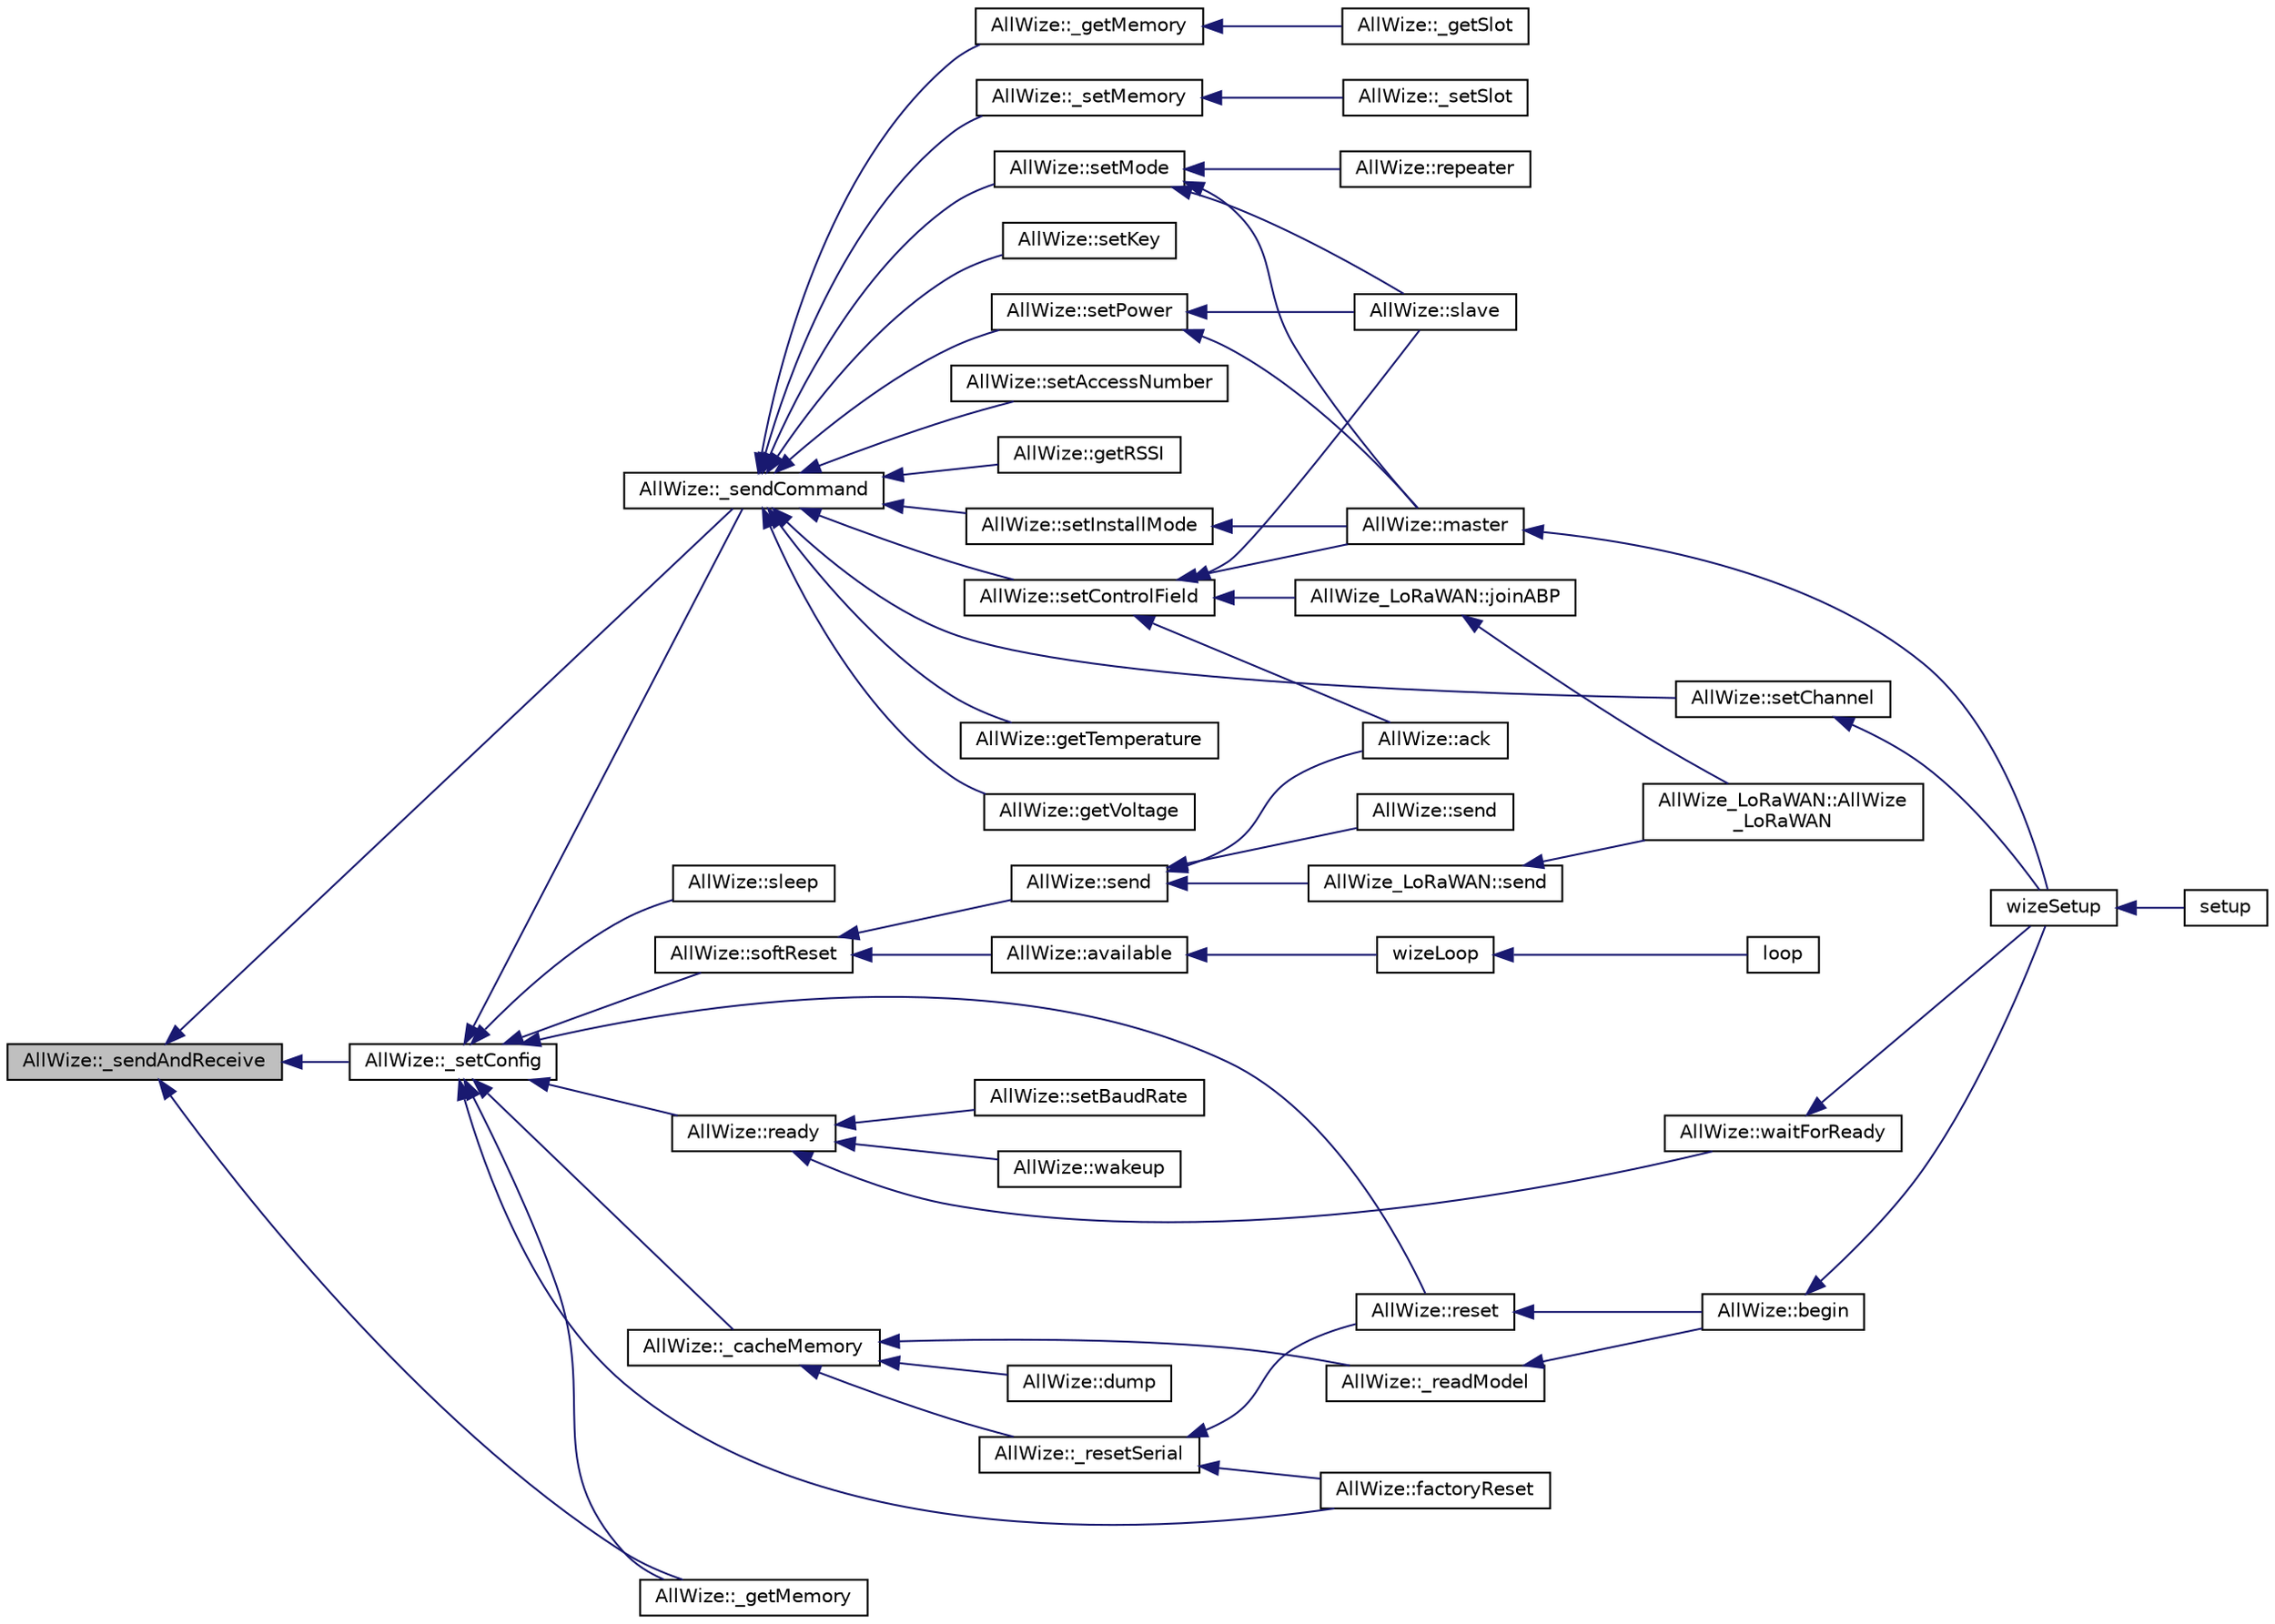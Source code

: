 digraph "AllWize::_sendAndReceive"
{
  edge [fontname="Helvetica",fontsize="10",labelfontname="Helvetica",labelfontsize="10"];
  node [fontname="Helvetica",fontsize="10",shape=record];
  rankdir="LR";
  Node443 [label="AllWize::_sendAndReceive",height=0.2,width=0.4,color="black", fillcolor="grey75", style="filled", fontcolor="black"];
  Node443 -> Node444 [dir="back",color="midnightblue",fontsize="10",style="solid",fontname="Helvetica"];
  Node444 [label="AllWize::_setConfig",height=0.2,width=0.4,color="black", fillcolor="white", style="filled",URL="$classAllWize.html#a493af0599b973f713192b175000264e6",tooltip="Sets or unsets config mode. "];
  Node444 -> Node445 [dir="back",color="midnightblue",fontsize="10",style="solid",fontname="Helvetica"];
  Node445 [label="AllWize::reset",height=0.2,width=0.4,color="black", fillcolor="white", style="filled",URL="$classAllWize.html#a8ea0b58caedcde0af56ffc5547cb84a3",tooltip="Resets the radio module. "];
  Node445 -> Node446 [dir="back",color="midnightblue",fontsize="10",style="solid",fontname="Helvetica"];
  Node446 [label="AllWize::begin",height=0.2,width=0.4,color="black", fillcolor="white", style="filled",URL="$classAllWize.html#a221a7145fd37d4c5fccb786a74d9ceaa",tooltip="Inits the module communications. "];
  Node446 -> Node447 [dir="back",color="midnightblue",fontsize="10",style="solid",fontname="Helvetica"];
  Node447 [label="wizeSetup",height=0.2,width=0.4,color="black", fillcolor="white", style="filled",URL="$wize_8h.html#a6bd811aed13d28451110ad176dabf3c4"];
  Node447 -> Node448 [dir="back",color="midnightblue",fontsize="10",style="solid",fontname="Helvetica"];
  Node448 [label="setup",height=0.2,width=0.4,color="black", fillcolor="white", style="filled",URL="$main_8cpp.html#a4fc01d736fe50cf5b977f755b675f11d"];
  Node444 -> Node449 [dir="back",color="midnightblue",fontsize="10",style="solid",fontname="Helvetica"];
  Node449 [label="AllWize::softReset",height=0.2,width=0.4,color="black", fillcolor="white", style="filled",URL="$classAllWize.html#aa22cb94ed64656f3ba3aef64c566e708",tooltip="Cleans the RX/TX line. "];
  Node449 -> Node450 [dir="back",color="midnightblue",fontsize="10",style="solid",fontname="Helvetica"];
  Node450 [label="AllWize::send",height=0.2,width=0.4,color="black", fillcolor="white", style="filled",URL="$classAllWize.html#aa2841d5e0db15785559d4bb474b76f1d",tooltip="Sends a byte array. "];
  Node450 -> Node451 [dir="back",color="midnightblue",fontsize="10",style="solid",fontname="Helvetica"];
  Node451 [label="AllWize::send",height=0.2,width=0.4,color="black", fillcolor="white", style="filled",URL="$classAllWize.html#abaf41b1ea4c1ffe08c65be9612a58639",tooltip="Sends c-string. "];
  Node450 -> Node452 [dir="back",color="midnightblue",fontsize="10",style="solid",fontname="Helvetica"];
  Node452 [label="AllWize::ack",height=0.2,width=0.4,color="black", fillcolor="white", style="filled",URL="$classAllWize.html#a4e471ab83ad5bb3b04d0f6361c636172",tooltip="Sends an ACK. "];
  Node450 -> Node453 [dir="back",color="midnightblue",fontsize="10",style="solid",fontname="Helvetica"];
  Node453 [label="AllWize_LoRaWAN::send",height=0.2,width=0.4,color="black", fillcolor="white", style="filled",URL="$classAllWize__LoRaWAN.html#a99faabcc5e67ed0a2dfde556f9025fcd",tooltip="Function to assemble and send a LoRaWAN package. "];
  Node453 -> Node454 [dir="back",color="midnightblue",fontsize="10",style="solid",fontname="Helvetica"];
  Node454 [label="AllWize_LoRaWAN::AllWize\l_LoRaWAN",height=0.2,width=0.4,color="black", fillcolor="white", style="filled",URL="$classAllWize__LoRaWAN.html#ac5b05857f081334c65f538e1625af1fc"];
  Node449 -> Node455 [dir="back",color="midnightblue",fontsize="10",style="solid",fontname="Helvetica"];
  Node455 [label="AllWize::available",height=0.2,width=0.4,color="black", fillcolor="white", style="filled",URL="$classAllWize.html#ae75c391473baf8107cae11f2134b7316",tooltip="Returns true if a new message has been received and decoded This method has to be called in the main ..."];
  Node455 -> Node456 [dir="back",color="midnightblue",fontsize="10",style="solid",fontname="Helvetica"];
  Node456 [label="wizeLoop",height=0.2,width=0.4,color="black", fillcolor="white", style="filled",URL="$wize_8h.html#af9253c855c25f3da04c29b2dbcda1ebd"];
  Node456 -> Node457 [dir="back",color="midnightblue",fontsize="10",style="solid",fontname="Helvetica"];
  Node457 [label="loop",height=0.2,width=0.4,color="black", fillcolor="white", style="filled",URL="$main_8cpp.html#afe461d27b9c48d5921c00d521181f12f"];
  Node444 -> Node458 [dir="back",color="midnightblue",fontsize="10",style="solid",fontname="Helvetica"];
  Node458 [label="AllWize::factoryReset",height=0.2,width=0.4,color="black", fillcolor="white", style="filled",URL="$classAllWize.html#a33273da3cd44bc21a930c6f572b902ba",tooltip="Resets the module to factory settings. "];
  Node444 -> Node459 [dir="back",color="midnightblue",fontsize="10",style="solid",fontname="Helvetica"];
  Node459 [label="AllWize::sleep",height=0.2,width=0.4,color="black", fillcolor="white", style="filled",URL="$classAllWize.html#a9e38bd627db0ad557551b66e1b9897c4",tooltip="Sets the radio module in sleep mode. "];
  Node444 -> Node460 [dir="back",color="midnightblue",fontsize="10",style="solid",fontname="Helvetica"];
  Node460 [label="AllWize::ready",height=0.2,width=0.4,color="black", fillcolor="white", style="filled",URL="$classAllWize.html#abc11db103b75ef6cf585c18cca13142c",tooltip="Test whether the radio module is ready or not. "];
  Node460 -> Node461 [dir="back",color="midnightblue",fontsize="10",style="solid",fontname="Helvetica"];
  Node461 [label="AllWize::wakeup",height=0.2,width=0.4,color="black", fillcolor="white", style="filled",URL="$classAllWize.html#a20b9250f67d5dc1914359ba8356b53f2",tooltip="Wakes up the radio from sleep mode. "];
  Node460 -> Node462 [dir="back",color="midnightblue",fontsize="10",style="solid",fontname="Helvetica"];
  Node462 [label="AllWize::waitForReady",height=0.2,width=0.4,color="black", fillcolor="white", style="filled",URL="$classAllWize.html#ac9921fd74e29e23c3c7cb237c2e34086",tooltip="Waits for timeout millis for the module to be ready. "];
  Node462 -> Node447 [dir="back",color="midnightblue",fontsize="10",style="solid",fontname="Helvetica"];
  Node460 -> Node463 [dir="back",color="midnightblue",fontsize="10",style="solid",fontname="Helvetica"];
  Node463 [label="AllWize::setBaudRate",height=0.2,width=0.4,color="black", fillcolor="white", style="filled",URL="$classAllWize.html#aed088a11b03ac4ffd99036dec2591dfe",tooltip="Sets the UART baud rate, requires reset to take effect. "];
  Node444 -> Node464 [dir="back",color="midnightblue",fontsize="10",style="solid",fontname="Helvetica"];
  Node464 [label="AllWize::_sendCommand",height=0.2,width=0.4,color="black", fillcolor="white", style="filled",URL="$classAllWize.html#aa396ffb4a719730440575425c981adef",tooltip="Sends a command with the given data. "];
  Node464 -> Node465 [dir="back",color="midnightblue",fontsize="10",style="solid",fontname="Helvetica"];
  Node465 [label="AllWize::setChannel",height=0.2,width=0.4,color="black", fillcolor="white", style="filled",URL="$classAllWize.html#a9923767d522f096380a594d7f4bbd828",tooltip="Sets the communications channel (for MBUS_MODE_R2 only) "];
  Node465 -> Node447 [dir="back",color="midnightblue",fontsize="10",style="solid",fontname="Helvetica"];
  Node464 -> Node466 [dir="back",color="midnightblue",fontsize="10",style="solid",fontname="Helvetica"];
  Node466 [label="AllWize::setPower",height=0.2,width=0.4,color="black", fillcolor="white", style="filled",URL="$classAllWize.html#a0982b5aa67cb6a8ef098b33cc9894004",tooltip="Sets the RF power. "];
  Node466 -> Node467 [dir="back",color="midnightblue",fontsize="10",style="solid",fontname="Helvetica"];
  Node467 [label="AllWize::master",height=0.2,width=0.4,color="black", fillcolor="white", style="filled",URL="$classAllWize.html#a4bc5852f9e7b1b561d58824c9cdc25c9",tooltip="Sets the module in master mode. "];
  Node467 -> Node447 [dir="back",color="midnightblue",fontsize="10",style="solid",fontname="Helvetica"];
  Node466 -> Node468 [dir="back",color="midnightblue",fontsize="10",style="solid",fontname="Helvetica"];
  Node468 [label="AllWize::slave",height=0.2,width=0.4,color="black", fillcolor="white", style="filled",URL="$classAllWize.html#a04923626b08d628f4fa4ecef2f424f88",tooltip="Sets the module in slave mode. "];
  Node464 -> Node469 [dir="back",color="midnightblue",fontsize="10",style="solid",fontname="Helvetica"];
  Node469 [label="AllWize::setMode",height=0.2,width=0.4,color="black", fillcolor="white", style="filled",URL="$classAllWize.html#acfb7c6ac04ef8cefd4bc472bff2f1ee0",tooltip="Sets the module in one of the available MBus modes. "];
  Node469 -> Node467 [dir="back",color="midnightblue",fontsize="10",style="solid",fontname="Helvetica"];
  Node469 -> Node468 [dir="back",color="midnightblue",fontsize="10",style="solid",fontname="Helvetica"];
  Node469 -> Node470 [dir="back",color="midnightblue",fontsize="10",style="solid",fontname="Helvetica"];
  Node470 [label="AllWize::repeater",height=0.2,width=0.4,color="black", fillcolor="white", style="filled",URL="$classAllWize.html#a5c455d5592a76becb86dc80ecc60e318",tooltip="Sets the module in repeater mode. "];
  Node464 -> Node471 [dir="back",color="midnightblue",fontsize="10",style="solid",fontname="Helvetica"];
  Node471 [label="AllWize::setControlField",height=0.2,width=0.4,color="black", fillcolor="white", style="filled",URL="$classAllWize.html#aedb6eec9766105625527f4895dffb8f3",tooltip="Sets the control field value. "];
  Node471 -> Node467 [dir="back",color="midnightblue",fontsize="10",style="solid",fontname="Helvetica"];
  Node471 -> Node468 [dir="back",color="midnightblue",fontsize="10",style="solid",fontname="Helvetica"];
  Node471 -> Node452 [dir="back",color="midnightblue",fontsize="10",style="solid",fontname="Helvetica"];
  Node471 -> Node472 [dir="back",color="midnightblue",fontsize="10",style="solid",fontname="Helvetica"];
  Node472 [label="AllWize_LoRaWAN::joinABP",height=0.2,width=0.4,color="black", fillcolor="white", style="filled",URL="$classAllWize__LoRaWAN.html#a744997b05e64e223306d6a4b737d5d18",tooltip="Stores the application and network keys for ABP activation. "];
  Node472 -> Node454 [dir="back",color="midnightblue",fontsize="10",style="solid",fontname="Helvetica"];
  Node464 -> Node473 [dir="back",color="midnightblue",fontsize="10",style="solid",fontname="Helvetica"];
  Node473 [label="AllWize::setInstallMode",height=0.2,width=0.4,color="black", fillcolor="white", style="filled",URL="$classAllWize.html#ab4907595aa6aa98fd7144fd81ee92c71",tooltip="Sets the module in one of the available operations modes. "];
  Node473 -> Node467 [dir="back",color="midnightblue",fontsize="10",style="solid",fontname="Helvetica"];
  Node464 -> Node474 [dir="back",color="midnightblue",fontsize="10",style="solid",fontname="Helvetica"];
  Node474 [label="AllWize::setKey",height=0.2,width=0.4,color="black", fillcolor="white", style="filled",URL="$classAllWize.html#a451f2afd2c9a41ffa3fb3eaf8fd89023",tooltip="Sets the default encryption key. "];
  Node464 -> Node475 [dir="back",color="midnightblue",fontsize="10",style="solid",fontname="Helvetica"];
  Node475 [label="AllWize::setAccessNumber",height=0.2,width=0.4,color="black", fillcolor="white", style="filled",URL="$classAllWize.html#ae44ffec387467a6d58848e3097b0a3fc",tooltip="Sets new/specific access number. "];
  Node464 -> Node476 [dir="back",color="midnightblue",fontsize="10",style="solid",fontname="Helvetica"];
  Node476 [label="AllWize::getRSSI",height=0.2,width=0.4,color="black", fillcolor="white", style="filled",URL="$classAllWize.html#aa47617afc6afa09cb941992b60afd48b",tooltip="Returns the RSSI of the last valid packet received TODO: values do not seem right and are not the sam..."];
  Node464 -> Node477 [dir="back",color="midnightblue",fontsize="10",style="solid",fontname="Helvetica"];
  Node477 [label="AllWize::getTemperature",height=0.2,width=0.4,color="black", fillcolor="white", style="filled",URL="$classAllWize.html#a6813b95f24544b78287954fed8d2fa60",tooltip="Returns the internal temperature of the module. "];
  Node464 -> Node478 [dir="back",color="midnightblue",fontsize="10",style="solid",fontname="Helvetica"];
  Node478 [label="AllWize::getVoltage",height=0.2,width=0.4,color="black", fillcolor="white", style="filled",URL="$classAllWize.html#ad9bab2839e1df0359edcecdc1287221d",tooltip="Returns the internal voltage of the module. "];
  Node464 -> Node479 [dir="back",color="midnightblue",fontsize="10",style="solid",fontname="Helvetica"];
  Node479 [label="AllWize::_getMemory",height=0.2,width=0.4,color="black", fillcolor="white", style="filled",URL="$classAllWize.html#a34b0c983476c007f65c9da0501a4037d",tooltip="Returns the contents of memory address. "];
  Node479 -> Node480 [dir="back",color="midnightblue",fontsize="10",style="solid",fontname="Helvetica"];
  Node480 [label="AllWize::_getSlot",height=0.2,width=0.4,color="black", fillcolor="white", style="filled",URL="$classAllWize.html#ac0142644d1c9f69b4c66ee2b5bfc5d82",tooltip="Returns the contents of consecutive memory addresses. "];
  Node464 -> Node481 [dir="back",color="midnightblue",fontsize="10",style="solid",fontname="Helvetica"];
  Node481 [label="AllWize::_setMemory",height=0.2,width=0.4,color="black", fillcolor="white", style="filled",URL="$classAllWize.html#a1ea5bba23570f50e5326108f31c00050",tooltip="Sets non-volatile memory contents starting from given address. "];
  Node481 -> Node482 [dir="back",color="midnightblue",fontsize="10",style="solid",fontname="Helvetica"];
  Node482 [label="AllWize::_setSlot",height=0.2,width=0.4,color="black", fillcolor="white", style="filled",URL="$classAllWize.html#a2f7904041e91637ddf0cd56c6f8831ae",tooltip="Sets non-volatile memory contents starting from given address. "];
  Node444 -> Node483 [dir="back",color="midnightblue",fontsize="10",style="solid",fontname="Helvetica"];
  Node483 [label="AllWize::_cacheMemory",height=0.2,width=0.4,color="black", fillcolor="white", style="filled",URL="$classAllWize.html#a66d3d78edddcc8dfde0cfb1b6deec56e",tooltip="Reads and caches the module memory. "];
  Node483 -> Node484 [dir="back",color="midnightblue",fontsize="10",style="solid",fontname="Helvetica"];
  Node484 [label="AllWize::_resetSerial",height=0.2,width=0.4,color="black", fillcolor="white", style="filled",URL="$classAllWize.html#a49c6e7f221248b0f3a20247346da21f8",tooltip="Resets the serial object. "];
  Node484 -> Node445 [dir="back",color="midnightblue",fontsize="10",style="solid",fontname="Helvetica"];
  Node484 -> Node458 [dir="back",color="midnightblue",fontsize="10",style="solid",fontname="Helvetica"];
  Node483 -> Node485 [dir="back",color="midnightblue",fontsize="10",style="solid",fontname="Helvetica"];
  Node485 [label="AllWize::dump",height=0.2,width=0.4,color="black", fillcolor="white", style="filled",URL="$classAllWize.html#a97bd049b28f17fcb7fbad99f9d42c790",tooltip="Dumps the current memory configuration to the given stream. "];
  Node483 -> Node486 [dir="back",color="midnightblue",fontsize="10",style="solid",fontname="Helvetica"];
  Node486 [label="AllWize::_readModel",height=0.2,width=0.4,color="black", fillcolor="white", style="filled",URL="$classAllWize.html#ae8c87383e24fc244c5f90c204b813564",tooltip="Searches for the module model. "];
  Node486 -> Node446 [dir="back",color="midnightblue",fontsize="10",style="solid",fontname="Helvetica"];
  Node444 -> Node487 [dir="back",color="midnightblue",fontsize="10",style="solid",fontname="Helvetica"];
  Node487 [label="AllWize::_getMemory",height=0.2,width=0.4,color="black", fillcolor="white", style="filled",URL="$classAllWize.html#a02b15aea0053d11c206973706df9f4a0",tooltip="Returns the contents of consecutive memory addresses. "];
  Node443 -> Node464 [dir="back",color="midnightblue",fontsize="10",style="solid",fontname="Helvetica"];
  Node443 -> Node487 [dir="back",color="midnightblue",fontsize="10",style="solid",fontname="Helvetica"];
}
